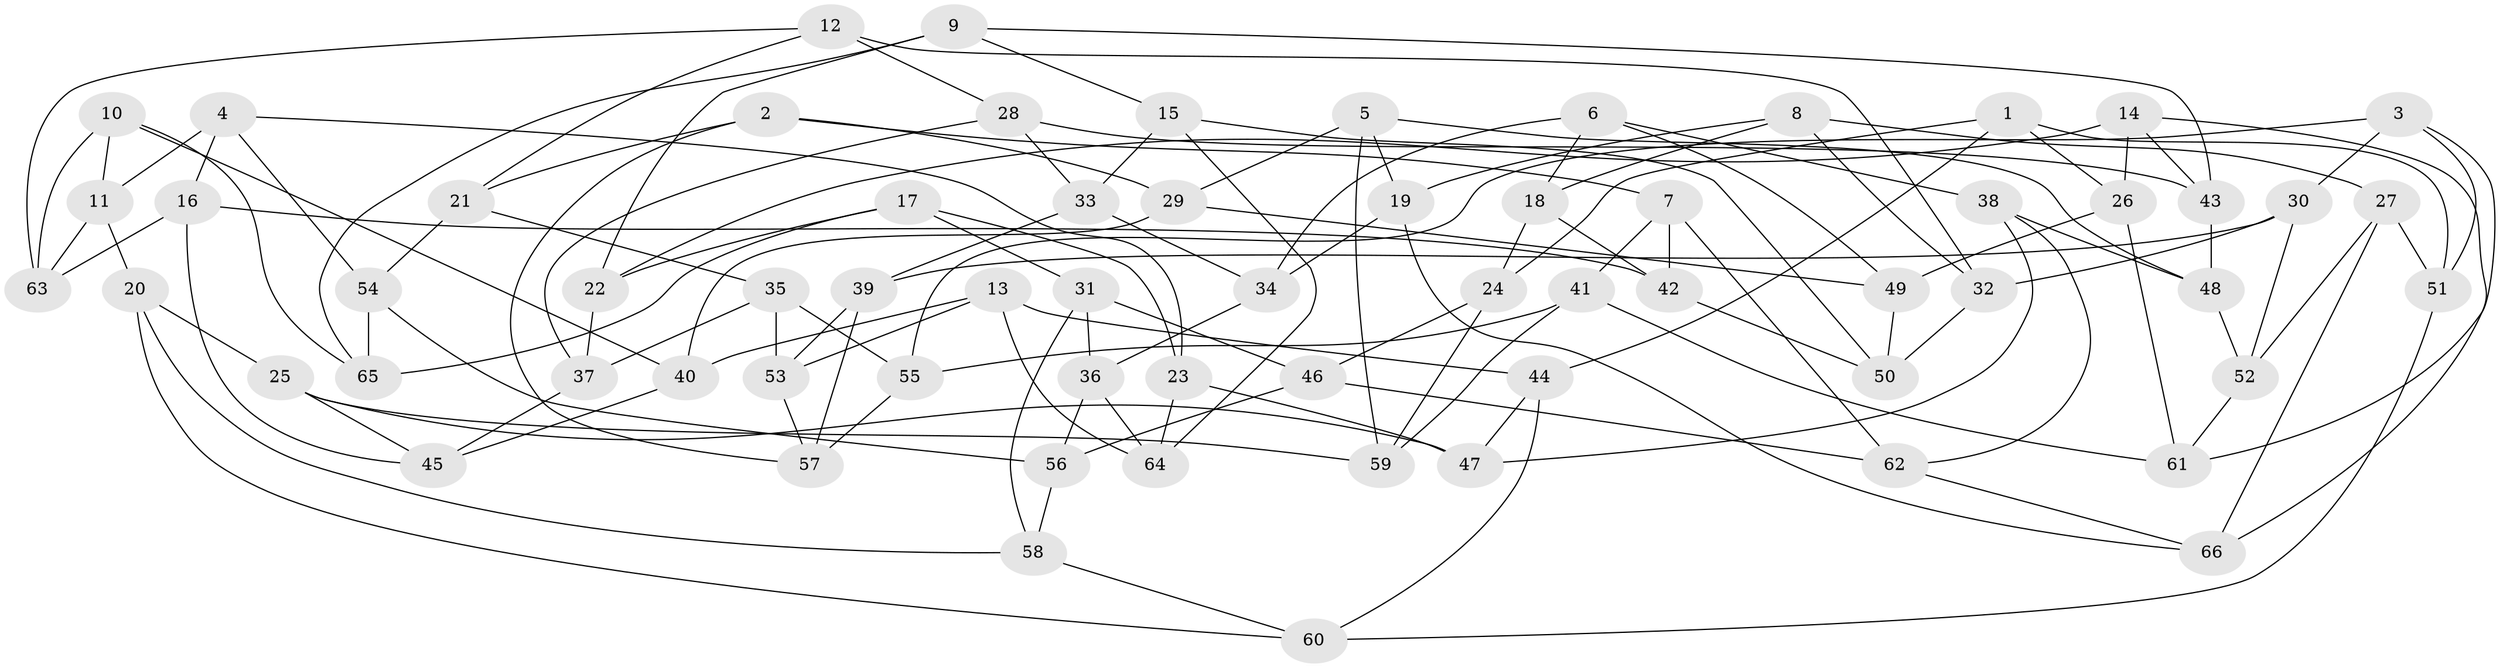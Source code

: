 // coarse degree distribution, {4: 0.574468085106383, 5: 0.1702127659574468, 6: 0.2127659574468085, 3: 0.0425531914893617}
// Generated by graph-tools (version 1.1) at 2025/38/03/04/25 23:38:13]
// undirected, 66 vertices, 132 edges
graph export_dot {
  node [color=gray90,style=filled];
  1;
  2;
  3;
  4;
  5;
  6;
  7;
  8;
  9;
  10;
  11;
  12;
  13;
  14;
  15;
  16;
  17;
  18;
  19;
  20;
  21;
  22;
  23;
  24;
  25;
  26;
  27;
  28;
  29;
  30;
  31;
  32;
  33;
  34;
  35;
  36;
  37;
  38;
  39;
  40;
  41;
  42;
  43;
  44;
  45;
  46;
  47;
  48;
  49;
  50;
  51;
  52;
  53;
  54;
  55;
  56;
  57;
  58;
  59;
  60;
  61;
  62;
  63;
  64;
  65;
  66;
  1 -- 51;
  1 -- 26;
  1 -- 24;
  1 -- 44;
  2 -- 7;
  2 -- 29;
  2 -- 57;
  2 -- 21;
  3 -- 61;
  3 -- 55;
  3 -- 30;
  3 -- 51;
  4 -- 23;
  4 -- 11;
  4 -- 54;
  4 -- 16;
  5 -- 59;
  5 -- 19;
  5 -- 48;
  5 -- 29;
  6 -- 38;
  6 -- 34;
  6 -- 49;
  6 -- 18;
  7 -- 62;
  7 -- 41;
  7 -- 42;
  8 -- 27;
  8 -- 32;
  8 -- 19;
  8 -- 18;
  9 -- 43;
  9 -- 22;
  9 -- 15;
  9 -- 65;
  10 -- 11;
  10 -- 40;
  10 -- 63;
  10 -- 65;
  11 -- 20;
  11 -- 63;
  12 -- 63;
  12 -- 21;
  12 -- 32;
  12 -- 28;
  13 -- 40;
  13 -- 44;
  13 -- 64;
  13 -- 53;
  14 -- 43;
  14 -- 26;
  14 -- 66;
  14 -- 22;
  15 -- 33;
  15 -- 50;
  15 -- 64;
  16 -- 45;
  16 -- 63;
  16 -- 42;
  17 -- 31;
  17 -- 22;
  17 -- 65;
  17 -- 23;
  18 -- 24;
  18 -- 42;
  19 -- 66;
  19 -- 34;
  20 -- 60;
  20 -- 58;
  20 -- 25;
  21 -- 54;
  21 -- 35;
  22 -- 37;
  23 -- 47;
  23 -- 64;
  24 -- 46;
  24 -- 59;
  25 -- 45;
  25 -- 47;
  25 -- 59;
  26 -- 61;
  26 -- 49;
  27 -- 51;
  27 -- 52;
  27 -- 66;
  28 -- 33;
  28 -- 37;
  28 -- 43;
  29 -- 49;
  29 -- 40;
  30 -- 52;
  30 -- 32;
  30 -- 39;
  31 -- 36;
  31 -- 46;
  31 -- 58;
  32 -- 50;
  33 -- 39;
  33 -- 34;
  34 -- 36;
  35 -- 37;
  35 -- 55;
  35 -- 53;
  36 -- 56;
  36 -- 64;
  37 -- 45;
  38 -- 62;
  38 -- 48;
  38 -- 47;
  39 -- 53;
  39 -- 57;
  40 -- 45;
  41 -- 61;
  41 -- 55;
  41 -- 59;
  42 -- 50;
  43 -- 48;
  44 -- 47;
  44 -- 60;
  46 -- 56;
  46 -- 62;
  48 -- 52;
  49 -- 50;
  51 -- 60;
  52 -- 61;
  53 -- 57;
  54 -- 65;
  54 -- 56;
  55 -- 57;
  56 -- 58;
  58 -- 60;
  62 -- 66;
}
